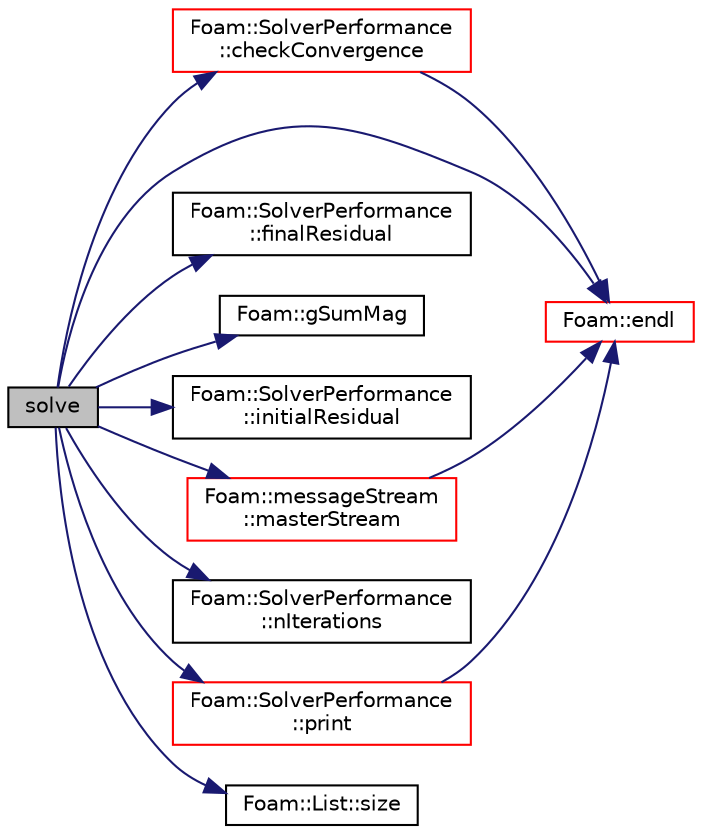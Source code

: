 digraph "solve"
{
  bgcolor="transparent";
  edge [fontname="Helvetica",fontsize="10",labelfontname="Helvetica",labelfontsize="10"];
  node [fontname="Helvetica",fontsize="10",shape=record];
  rankdir="LR";
  Node1 [label="solve",height=0.2,width=0.4,color="black", fillcolor="grey75", style="filled", fontcolor="black"];
  Node1 -> Node2 [color="midnightblue",fontsize="10",style="solid",fontname="Helvetica"];
  Node2 [label="Foam::SolverPerformance\l::checkConvergence",height=0.2,width=0.4,color="red",URL="$a02380.html#ab5771e4f4a15c47b3c719a33255be433",tooltip="Check, store and return convergence. "];
  Node2 -> Node3 [color="midnightblue",fontsize="10",style="solid",fontname="Helvetica"];
  Node3 [label="Foam::endl",height=0.2,width=0.4,color="red",URL="$a10725.html#a2db8fe02a0d3909e9351bb4275b23ce4",tooltip="Add newline and flush stream. "];
  Node1 -> Node3 [color="midnightblue",fontsize="10",style="solid",fontname="Helvetica"];
  Node1 -> Node4 [color="midnightblue",fontsize="10",style="solid",fontname="Helvetica"];
  Node4 [label="Foam::SolverPerformance\l::finalResidual",height=0.2,width=0.4,color="black",URL="$a02380.html#a43c82634f37392c0b922a3e3bf63e989",tooltip="Return final residual. "];
  Node1 -> Node5 [color="midnightblue",fontsize="10",style="solid",fontname="Helvetica"];
  Node5 [label="Foam::gSumMag",height=0.2,width=0.4,color="black",URL="$a10725.html#a26d80c1ea4d10f541c7c35259d0671df"];
  Node1 -> Node6 [color="midnightblue",fontsize="10",style="solid",fontname="Helvetica"];
  Node6 [label="Foam::SolverPerformance\l::initialResidual",height=0.2,width=0.4,color="black",URL="$a02380.html#ada79384f422e9fe14a88b47dc2648de7",tooltip="Return initial residual. "];
  Node1 -> Node7 [color="midnightblue",fontsize="10",style="solid",fontname="Helvetica"];
  Node7 [label="Foam::messageStream\l::masterStream",height=0.2,width=0.4,color="red",URL="$a01481.html#a0edcebd1d86ac65765e16f155d17b351",tooltip="Convert to OSstream. "];
  Node7 -> Node3 [color="midnightblue",fontsize="10",style="solid",fontname="Helvetica"];
  Node1 -> Node8 [color="midnightblue",fontsize="10",style="solid",fontname="Helvetica"];
  Node8 [label="Foam::SolverPerformance\l::nIterations",height=0.2,width=0.4,color="black",URL="$a02380.html#a8ccd4b0bbdd3b63283487d6be371bbf8",tooltip="Return number of iterations. "];
  Node1 -> Node9 [color="midnightblue",fontsize="10",style="solid",fontname="Helvetica"];
  Node9 [label="Foam::SolverPerformance\l::print",height=0.2,width=0.4,color="red",URL="$a02380.html#a188be8f705fb9c9680b30b2d6c3ba910",tooltip="Print summary of solver performance to the given stream. "];
  Node9 -> Node3 [color="midnightblue",fontsize="10",style="solid",fontname="Helvetica"];
  Node1 -> Node10 [color="midnightblue",fontsize="10",style="solid",fontname="Helvetica"];
  Node10 [label="Foam::List::size",height=0.2,width=0.4,color="black",URL="$a01364.html#a8a5f6fa29bd4b500caf186f60245b384",tooltip="Override size to be inconsistent with allocated storage. "];
}

